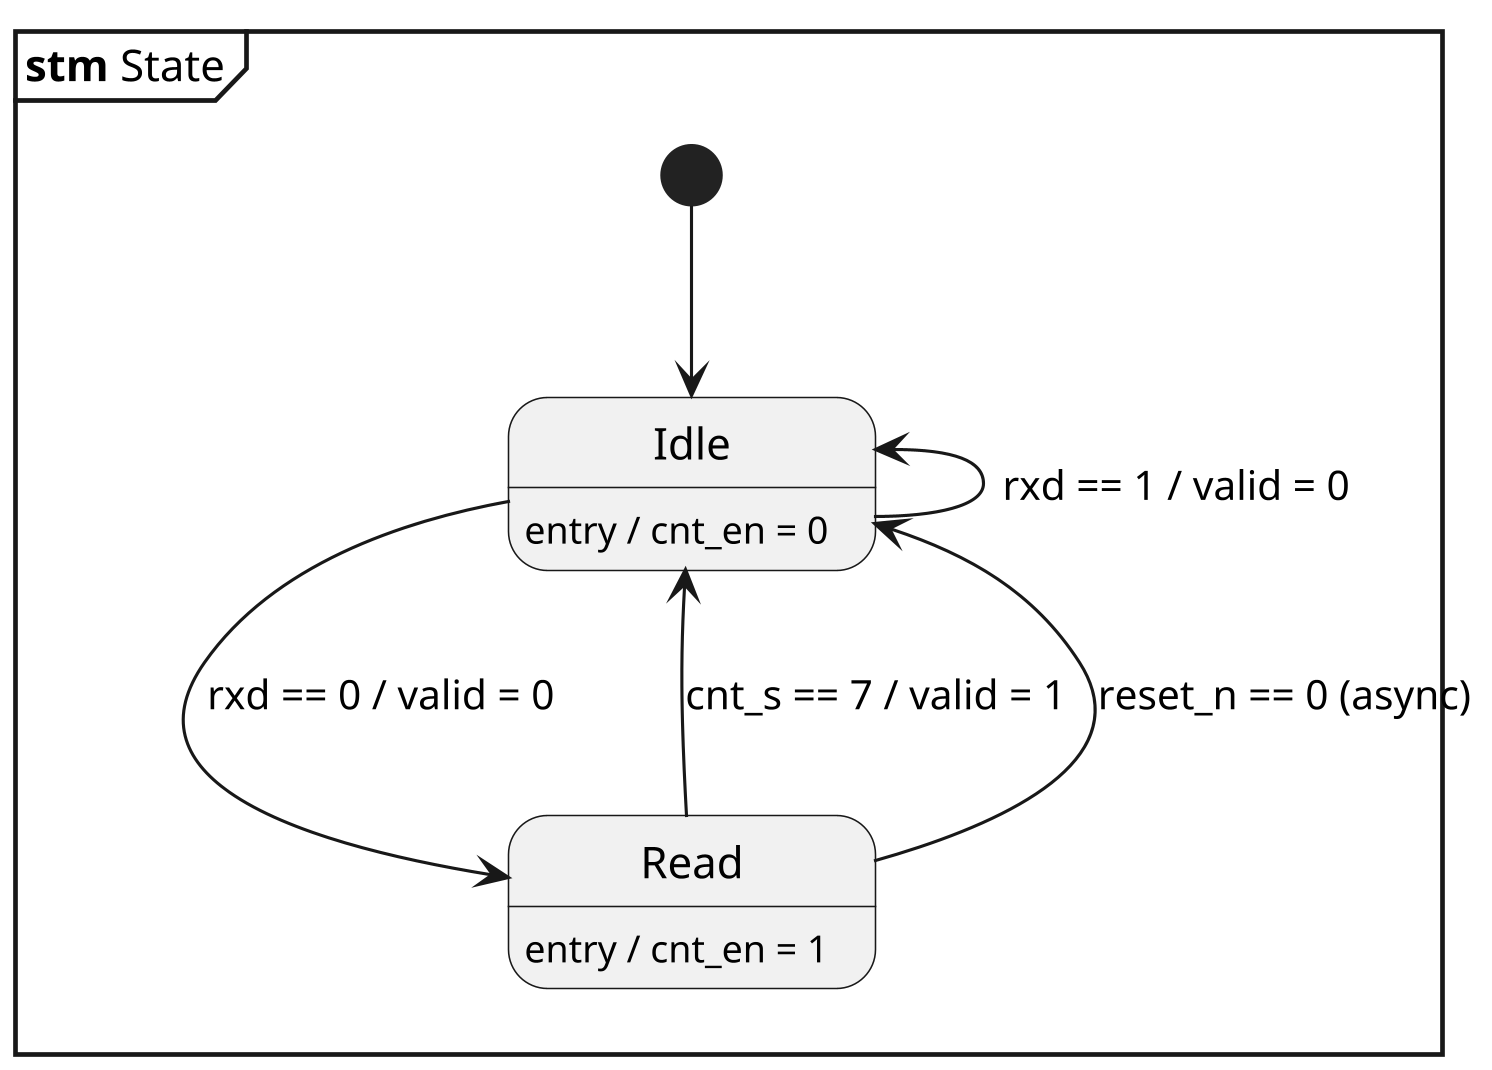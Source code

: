 @startuml statediagram

skinparam dpi 300
mainframe **stm** State

[*] --> Idle

Idle : entry / cnt_en = 0
Read : entry / cnt_en = 1

Idle -l-> Idle : rxd == 1 / valid = 0
Idle --> Read : rxd == 0 / valid = 0
Read --> Idle : cnt_s == 7 / valid = 1
Read --> Idle : reset_n == 0 (async) 

@enduml